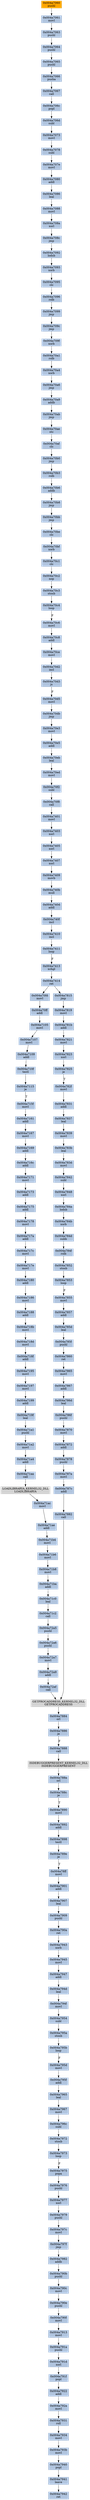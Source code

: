 strict digraph G {
	graph [bgcolor=transparent,
		name=G
	];
	node [color=lightsteelblue,
		fillcolor=lightsteelblue,
		shape=rectangle,
		style=filled
	];
	"0x004a7109"	[label="0x004a7109
addl"];
	"0x004a710f"	[label="0x004a710f
testl"];
	"0x004a7109" -> "0x004a710f"	[color="#000000"];
	"0x004a7977"	[label="0x004a7977
xorl"];
	"0x004a7979"	[label="0x004a7979
pushl"];
	"0x004a7977" -> "0x004a7979"	[color="#000000"];
	"0x004a7934"	[label="0x004a7934
movl"];
	"0x004a793b"	[label="0x004a793b
movl"];
	"0x004a7934" -> "0x004a793b"	[color="#000000"];
	"0x004a7414"	[label="0x004a7414
ret"];
	"0x004a70fd"	[label="0x004a70fd
movl"];
	"0x004a7414" -> "0x004a70fd"	[color="#000000"];
	"0x004a7815"	[label="0x004a7815
jmp"];
	"0x004a7414" -> "0x004a7815"	[color="#000000"];
	"0x004a7413"	[label="0x004a7413
xchgl"];
	"0x004a7413" -> "0x004a7414"	[color="#000000"];
	"0x004a740b"	[label="0x004a740b
mull"];
	"0x004a740d"	[label="0x004a740d
addl"];
	"0x004a740b" -> "0x004a740d"	[color="#000000"];
	"0x004a7852"	[label="0x004a7852
stosb"];
	"0x004a7853"	[label="0x004a7853
loop"];
	"0x004a7852" -> "0x004a7853"	[color="#000000"];
	"0x004a7907"	[label="0x004a7907
leal"];
	"0x004a7909"	[label="0x004a7909
pushl"];
	"0x004a7907" -> "0x004a7909"	[color="#000000"];
	"0x004a7180"	[label="0x004a7180
addl"];
	"0x004a7186"	[label="0x004a7186
movl"];
	"0x004a7180" -> "0x004a7186"	[color="#000000"];
	"0x004a71a4"	[label="0x004a71a4
addl"];
	"0x004a71aa"	[label="0x004a71aa
call"];
	"0x004a71a4" -> "0x004a71aa"	[color="#000000"];
	"0x004a7973"	[label="0x004a7973
loop"];
	"0x004a7975"	[label="0x004a7975
popa"];
	"0x004a7973" -> "0x004a7975"	[color="#000000",
		label=F];
	"0x004a70d5"	[label="0x004a70d5
movl"];
	"0x004a70db"	[label="0x004a70db
jmp"];
	"0x004a70d5" -> "0x004a70db"	[color="#000000"];
	"0x004a7945"	[label="0x004a7945
movl"];
	"0x004a7947"	[label="0x004a7947
addl"];
	"0x004a7945" -> "0x004a7947"	[color="#000000"];
	"0x004a787a"	[label="0x004a787a
movl"];
	"0x004a787c"	[label="0x004a787c
addl"];
	"0x004a787a" -> "0x004a787c"	[color="#000000"];
	"0x004a7892"	[label="0x004a7892
addl"];
	"0x004a7898"	[label="0x004a7898
testl"];
	"0x004a7892" -> "0x004a7898"	[color="#000000"];
	"0x004a7188"	[label="0x004a7188
addl"];
	"0x004a718b"	[label="0x004a718b
movl"];
	"0x004a7188" -> "0x004a718b"	[color="#000000"];
	"0x004a7096"	[label="0x004a7096
rolb"];
	"0x004a7099"	[label="0x004a7099
jmp"];
	"0x004a7096" -> "0x004a7099"	[color="#000000"];
	"0x004a717e"	[label="0x004a717e
movl"];
	"0x004a717e" -> "0x004a7180"	[color="#000000"];
	"0x004a790a"	[label="0x004a790a
ret"];
	"0x004a7943"	[label="0x004a7943
xorb"];
	"0x004a790a" -> "0x004a7943"	[color="#000000"];
	"0x004a718d"	[label="0x004a718d
movl"];
	"0x004a718f"	[label="0x004a718f
addl"];
	"0x004a718d" -> "0x004a718f"	[color="#000000"];
	"0x004a7882"	[label="0x004a7882
call"];
	"0x004a787c" -> "0x004a7882"	[color="#000000"];
	"0x004a7173"	[label="0x004a7173
addl"];
	"0x004a7175"	[label="0x004a7175
addl"];
	"0x004a7173" -> "0x004a7175"	[color="#000000"];
	"0x004a72af"	[label="0x004a72af
call"];
	GETPROCADDRESS_KERNEL32_DLL	[color=lightgrey,
		fillcolor=lightgrey,
		label="GETPROCADDRESS_KERNEL32_DLL
GETPROCADDRESS"];
	"0x004a72af" -> GETPROCADDRESS_KERNEL32_DLL	[color="#000000"];
	"0x004a70ff"	[label="0x004a70ff
addl"];
	"0x004a7105"	[label="0x004a7105
movl"];
	"0x004a70ff" -> "0x004a7105"	[color="#000000"];
	"0x004a790f"	[label="0x004a790f
movl"];
	"0x004a7913"	[label="0x004a7913
movl"];
	"0x004a790f" -> "0x004a7913"	[color="#000000"];
	"0x004a70e3"	[label="0x004a70e3
movl"];
	"0x004a70db" -> "0x004a70e3"	[color="#000000"];
	"0x004a7409"	[label="0x004a7409
movb"];
	"0x004a7409" -> "0x004a740b"	[color="#000000"];
	"0x004a709c"	[label="0x004a709c
jmp"];
	"0x004a7099" -> "0x004a709c"	[color="#000000"];
	"0x004a71c0"	[label="0x004a71c0
leal"];
	"0x004a71c2"	[label="0x004a71c2
call"];
	"0x004a71c0" -> "0x004a71c2"	[color="#000000"];
	"0x004a794d"	[label="0x004a794d
leal"];
	"0x004a794f"	[label="0x004a794f
movl"];
	"0x004a794d" -> "0x004a794f"	[color="#000000"];
	LOADLIBRARYA_KERNEL32_DLL	[color=lightgrey,
		fillcolor=lightgrey,
		label="LOADLIBRARYA_KERNEL32_DLL
LOADLIBRARYA"];
	"0x004a71ac"	[label="0x004a71ac
movl"];
	LOADLIBRARYA_KERNEL32_DLL -> "0x004a71ac"	[color="#000000"];
	"0x004a70b3"	[label="0x004a70b3
rolb"];
	"0x004a70b6"	[label="0x004a70b6
addb"];
	"0x004a70b3" -> "0x004a70b6"	[color="#000000"];
	"0x004a782f"	[label="0x004a782f
movl"];
	"0x004a7831"	[label="0x004a7831
addl"];
	"0x004a782f" -> "0x004a7831"	[color="#000000"];
	"0x004a70c8"	[label="0x004a70c8
addl"];
	"0x004a70ce"	[label="0x004a70ce
movl"];
	"0x004a70c8" -> "0x004a70ce"	[color="#000000"];
	"0x004a70e5"	[label="0x004a70e5
addl"];
	"0x004a70eb"	[label="0x004a70eb
leal"];
	"0x004a70e5" -> "0x004a70eb"	[color="#000000"];
	"0x004a70bf"	[label="0x004a70bf
xorb"];
	"0x004a70c1"	[label="0x004a70c1
clc"];
	"0x004a70bf" -> "0x004a70c1"	[color="#000000"];
	"0x004a7823"	[label="0x004a7823
xorl"];
	"0x004a7825"	[label="0x004a7825
je"];
	"0x004a7823" -> "0x004a7825"	[color="#000000"];
	"0x004a7078"	[label="0x004a7078
subl"];
	"0x004a707e"	[label="0x004a707e
movl"];
	"0x004a7078" -> "0x004a707e"	[color="#000000"];
	"0x004a7940"	[label="0x004a7940
popl"];
	"0x004a7941"	[label="0x004a7941
leave"];
	"0x004a7940" -> "0x004a7941"	[color="#000000"];
	"0x004a70f8"	[label="0x004a70f8
call"];
	"0x004a7401"	[label="0x004a7401
movl"];
	"0x004a70f8" -> "0x004a7401"	[color="#000000"];
	"0x004a70a4"	[label="0x004a70a4
xorb"];
	"0x004a70a6"	[label="0x004a70a6
jmp"];
	"0x004a70a4" -> "0x004a70a6"	[color="#000000"];
	"0x004a78ff"	[label="0x004a78ff
movl"];
	"0x004a7901"	[label="0x004a7901
addl"];
	"0x004a78ff" -> "0x004a7901"	[color="#000000"];
	"0x004a70e3" -> "0x004a70e5"	[color="#000000"];
	"0x004a7942"	[label="0x004a7942
ret"];
	"0x004a7941" -> "0x004a7942"	[color="#000000"];
	"0x004a70ab"	[label="0x004a70ab
jmp"];
	"0x004a70ae"	[label="0x004a70ae
stc"];
	"0x004a70ab" -> "0x004a70ae"	[color="#000000"];
	"0x004a7976"	[label="0x004a7976
pushl"];
	"0x004a7975" -> "0x004a7976"	[color="#000000"];
	"0x004a789e"	[label="0x004a789e
je"];
	"0x004a7898" -> "0x004a789e"	[color="#000000"];
	"0x004a7410"	[label="0x004a7410
incl"];
	"0x004a7411"	[label="0x004a7411
loop"];
	"0x004a7410" -> "0x004a7411"	[color="#000000"];
	"0x004a740f"	[label="0x004a740f
incl"];
	"0x004a740d" -> "0x004a740f"	[color="#000000"];
	"0x004a7186" -> "0x004a7188"	[color="#000000"];
	ISDEBUGGERPRESENT_KERNEL32_DLL	[color=lightgrey,
		fillcolor=lightgrey,
		label="ISDEBUGGERPRESENT_KERNEL32_DLL
ISDEBUGGERPRESENT"];
	"0x004a788a"	[label="0x004a788a
orl"];
	ISDEBUGGERPRESENT_KERNEL32_DLL -> "0x004a788a"	[color="#000000"];
	"0x004a7088"	[label="0x004a7088
movl"];
	"0x004a708a"	[label="0x004a708a
xorl"];
	"0x004a7088" -> "0x004a708a"	[color="#000000"];
	"0x004a7931"	[label="0x004a7931
roll"];
	"0x004a7931" -> "0x004a7934"	[color="#000000"];
	"0x004a71b8"	[label="0x004a71b8
movl"];
	"0x004a71ba"	[label="0x004a71ba
addl"];
	"0x004a71b8" -> "0x004a71ba"	[color="#000000"];
	"0x004a7922"	[label="0x004a7922
addl"];
	"0x004a792a"	[label="0x004a792a
movl"];
	"0x004a7922" -> "0x004a792a"	[color="#000000"];
	"0x004a7065"	[label="0x004a7065
pushl"];
	"0x004a7066"	[label="0x004a7066
pusha"];
	"0x004a7065" -> "0x004a7066"	[color="#000000"];
	"0x004a784f"	[label="0x004a784f
rolb"];
	"0x004a784f" -> "0x004a7852"	[color="#000000"];
	"0x004a7095"	[label="0x004a7095
clc"];
	"0x004a7095" -> "0x004a7096"	[color="#000000"];
	"0x004a783d"	[label="0x004a783d
movl"];
	"0x004a7842"	[label="0x004a7842
subl"];
	"0x004a783d" -> "0x004a7842"	[color="#000000"];
	"0x004a785d"	[label="0x004a785d
leal"];
	"0x004a785f"	[label="0x004a785f
pushl"];
	"0x004a785d" -> "0x004a785f"	[color="#000000"];
	"0x004a7405"	[label="0x004a7405
xorl"];
	"0x004a7407"	[label="0x004a7407
xorl"];
	"0x004a7405" -> "0x004a7407"	[color="#000000"];
	"0x004a71a1"	[label="0x004a71a1
pushl"];
	"0x004a71a2"	[label="0x004a71a2
movl"];
	"0x004a71a1" -> "0x004a71a2"	[color="#000000"];
	"0x004a716c"	[label="0x004a716c
addl"];
	"0x004a7171"	[label="0x004a7171
movl"];
	"0x004a716c" -> "0x004a7171"	[color="#000000"];
	"0x004a7867"	[label="0x004a7867
addl"];
	"0x004a786d"	[label="0x004a786d
leal"];
	"0x004a7867" -> "0x004a786d"	[color="#000000"];
	"0x004a7063"	[label="0x004a7063
pushl"];
	"0x004a7064"	[label="0x004a7064
pushl"];
	"0x004a7063" -> "0x004a7064"	[color="#000000"];
	"0x004a7060"	[color=lightgrey,
		fillcolor=orange,
		label="0x004a7060
pushl"];
	"0x004a7061"	[label="0x004a7061
movl"];
	"0x004a7060" -> "0x004a7061"	[color="#000000"];
	"0x004a709f"	[label="0x004a709f
xorb"];
	"0x004a70a1"	[label="0x004a70a1
rolb"];
	"0x004a709f" -> "0x004a70a1"	[color="#000000"];
	"0x004a797c"	[label="0x004a797c
movl"];
	"0x004a797f"	[label="0x004a797f
jmp"];
	"0x004a797c" -> "0x004a797f"	[color="#000000"];
	"0x004a70c6"	[label="0x004a70c6
movl"];
	"0x004a70c6" -> "0x004a70c8"	[color="#000000"];
	"0x004a7870"	[label="0x004a7870
movl"];
	"0x004a7872"	[label="0x004a7872
addl"];
	"0x004a7870" -> "0x004a7872"	[color="#000000"];
	"0x004a71ba" -> "0x004a71c0"	[color="#000000"];
	"0x004a7403"	[label="0x004a7403
xorl"];
	"0x004a7403" -> "0x004a7405"	[color="#000000"];
	"0x004a783b"	[label="0x004a783b
leal"];
	"0x004a783b" -> "0x004a783d"	[color="#000000"];
	"0x004a7107"	[label="0x004a7107
movl"];
	"0x004a7105" -> "0x004a7107"	[color="#000000"];
	"0x004a795b"	[label="0x004a795b
loop"];
	"0x004a795d"	[label="0x004a795d
movl"];
	"0x004a795b" -> "0x004a795d"	[color="#000000",
		label=F];
	"0x004a7401" -> "0x004a7403"	[color="#000000"];
	"0x004a7888"	[label="0x004a7888
call"];
	"0x004a7888" -> ISDEBUGGERPRESENT_KERNEL32_DLL	[color="#000000"];
	"0x004a70ed"	[label="0x004a70ed
movl"];
	"0x004a70eb" -> "0x004a70ed"	[color="#000000"];
	"0x004a70c3"	[label="0x004a70c3
stosb"];
	"0x004a70c4"	[label="0x004a70c4
loop"];
	"0x004a70c3" -> "0x004a70c4"	[color="#000000"];
	"0x004a784a"	[label="0x004a784a
lodsb"];
	"0x004a784b"	[label="0x004a784b
xorb"];
	"0x004a784a" -> "0x004a784b"	[color="#000000"];
	"0x004a7819"	[label="0x004a7819
movl"];
	"0x004a781b"	[label="0x004a781b
addl"];
	"0x004a7819" -> "0x004a781b"	[color="#000000"];
	"0x004a791f"	[label="0x004a791f
popl"];
	"0x004a791f" -> "0x004a7922"	[color="#000000"];
	"0x004a7860"	[label="0x004a7860
ret"];
	"0x004a7865"	[label="0x004a7865
movl"];
	"0x004a7860" -> "0x004a7865"	[color="#000000"];
	"0x004a7865" -> "0x004a7867"	[color="#000000"];
	"0x004a795f"	[label="0x004a795f
addl"];
	"0x004a7965"	[label="0x004a7965
leal"];
	"0x004a795f" -> "0x004a7965"	[color="#000000"];
	"0x004a706c"	[label="0x004a706c
popl"];
	"0x004a706d"	[label="0x004a706d
subl"];
	"0x004a706c" -> "0x004a706d"	[color="#000000"];
	"0x004a7878"	[label="0x004a7878
pushl"];
	"0x004a7878" -> "0x004a787a"	[color="#000000"];
	"0x004a7064" -> "0x004a7065"	[color="#000000"];
	"0x004a7825" -> "0x004a782f"	[color="#000000",
		label=T];
	"0x004a7107" -> "0x004a7109"	[color="#000000"];
	"0x004a70b0"	[label="0x004a70b0
jmp"];
	"0x004a70b0" -> "0x004a70b3"	[color="#000000"];
	"0x004a7848"	[label="0x004a7848
xorl"];
	"0x004a7848" -> "0x004a784a"	[color="#000000"];
	"0x004a790c"	[label="0x004a790c
movl"];
	"0x004a790e"	[label="0x004a790e
pushl"];
	"0x004a790c" -> "0x004a790e"	[color="#000000"];
	"0x004a709c" -> "0x004a709f"	[color="#000000"];
	"0x004a71a2" -> "0x004a71a4"	[color="#000000"];
	"0x004a7407" -> "0x004a7409"	[color="#000000"];
	"0x004a7967"	[label="0x004a7967
movl"];
	"0x004a7965" -> "0x004a7967"	[color="#000000"];
	"0x004a795d" -> "0x004a795f"	[color="#000000"];
	"0x004a70d3"	[label="0x004a70d3
js"];
	"0x004a70d3" -> "0x004a70d5"	[color="#000000",
		label=F];
	"0x004a70c4" -> "0x004a70c6"	[color="#000000",
		label=F];
	"0x004a7092"	[label="0x004a7092
lodsb"];
	"0x004a7093"	[label="0x004a7093
xorb"];
	"0x004a7092" -> "0x004a7093"	[color="#000000"];
	"0x004a792a" -> "0x004a7931"	[color="#000000"];
	"0x004a790e" -> "0x004a790f"	[color="#000000"];
	"0x004a72a5"	[label="0x004a72a5
pushl"];
	"0x004a71c2" -> "0x004a72a5"	[color="#000000"];
	"0x004a7954"	[label="0x004a7954
subl"];
	"0x004a794f" -> "0x004a7954"	[color="#000000"];
	"0x004a7115"	[label="0x004a7115
je"];
	"0x004a710f" -> "0x004a7115"	[color="#000000"];
	"0x004a793b" -> "0x004a7940"	[color="#000000"];
	"0x004a7086"	[label="0x004a7086
leal"];
	"0x004a7086" -> "0x004a7088"	[color="#000000"];
	"0x004a719f"	[label="0x004a719f
leal"];
	"0x004a719f" -> "0x004a71a1"	[color="#000000"];
	"0x004a7839"	[label="0x004a7839
movl"];
	"0x004a7839" -> "0x004a783b"	[color="#000000"];
	"0x004a7197"	[label="0x004a7197
movl"];
	"0x004a7199"	[label="0x004a7199
addl"];
	"0x004a7197" -> "0x004a7199"	[color="#000000"];
	"0x004a7979" -> "0x004a797c"	[color="#000000"];
	"0x004a7195"	[label="0x004a7195
movl"];
	"0x004a718f" -> "0x004a7195"	[color="#000000"];
	"0x004a7857"	[label="0x004a7857
addl"];
	"0x004a7857" -> "0x004a785d"	[color="#000000"];
	"0x004a784d"	[label="0x004a784d
subb"];
	"0x004a784d" -> "0x004a784f"	[color="#000000"];
	"0x004a7976" -> "0x004a7977"	[color="#000000"];
	"0x004a715f"	[label="0x004a715f
movl"];
	"0x004a7161"	[label="0x004a7161
addl"];
	"0x004a715f" -> "0x004a7161"	[color="#000000"];
	"0x004a785f" -> "0x004a7860"	[color="#000000"];
	"0x004a71b6"	[label="0x004a71b6
movl"];
	"0x004a71b6" -> "0x004a71b8"	[color="#000000"];
	"0x004a7080"	[label="0x004a7080
addl"];
	"0x004a7080" -> "0x004a7086"	[color="#000000"];
	"0x004a7872" -> "0x004a7878"	[color="#000000"];
	"0x004a70c2"	[label="0x004a70c2
nop"];
	"0x004a70c1" -> "0x004a70c2"	[color="#000000"];
	"0x004a788c"	[label="0x004a788c
je"];
	"0x004a7890"	[label="0x004a7890
movl"];
	"0x004a788c" -> "0x004a7890"	[color="#000000",
		label=T];
	"0x004a7169"	[label="0x004a7169
addl"];
	"0x004a7169" -> "0x004a716c"	[color="#000000"];
	"0x004a70af"	[label="0x004a70af
clc"];
	"0x004a70af" -> "0x004a70b0"	[color="#000000"];
	"0x004a7909" -> "0x004a790a"	[color="#000000"];
	"0x004a70b8"	[label="0x004a70b8
jmp"];
	"0x004a70b6" -> "0x004a70b8"	[color="#000000"];
	"0x004a7884"	[label="0x004a7884
orl"];
	"0x004a7886"	[label="0x004a7886
je"];
	"0x004a7884" -> "0x004a7886"	[color="#000000"];
	GETPROCADDRESS_KERNEL32_DLL -> "0x004a7884"	[color="#000000"];
	"0x004a791a"	[label="0x004a791a
pushl"];
	"0x004a791d"	[label="0x004a791d
xorl"];
	"0x004a791a" -> "0x004a791d"	[color="#000000"];
	"0x004a7842" -> "0x004a7848"	[color="#000000"];
	"0x004a7982"	[label="0x004a7982
addb"];
	"0x004a797f" -> "0x004a7982"	[color="#000000"];
	"0x004a7411" -> "0x004a7413"	[color="#000000",
		label=F];
	"0x004a70d2"	[label="0x004a70d2
incl"];
	"0x004a70d2" -> "0x004a70d3"	[color="#000000"];
	"0x004a707e" -> "0x004a7080"	[color="#000000"];
	"0x004a788a" -> "0x004a788c"	[color="#000000"];
	"0x004a7837"	[label="0x004a7837
leal"];
	"0x004a7831" -> "0x004a7837"	[color="#000000"];
	"0x004a70ce" -> "0x004a70d2"	[color="#000000"];
	"0x004a71ae"	[label="0x004a71ae
addl"];
	"0x004a71b4"	[label="0x004a71b4
movl"];
	"0x004a71ae" -> "0x004a71b4"	[color="#000000"];
	"0x004a70c2" -> "0x004a70c3"	[color="#000000"];
	"0x004a7167"	[label="0x004a7167
movl"];
	"0x004a7161" -> "0x004a7167"	[color="#000000"];
	"0x004a7943" -> "0x004a7945"	[color="#000000"];
	"0x004a7882" -> GETPROCADDRESS_KERNEL32_DLL	[color="#000000"];
	"0x004a708c"	[label="0x004a708c
jmp"];
	"0x004a708c" -> "0x004a7092"	[color="#000000"];
	"0x004a7061" -> "0x004a7063"	[color="#000000"];
	"0x004a7855"	[label="0x004a7855
movl"];
	"0x004a7855" -> "0x004a7857"	[color="#000000"];
	"0x004a70f2"	[label="0x004a70f2
subl"];
	"0x004a70ed" -> "0x004a70f2"	[color="#000000"];
	"0x004a7115" -> "0x004a715f"	[color="#000000",
		label=T];
	"0x004a7073"	[label="0x004a7073
movl"];
	"0x004a7073" -> "0x004a7078"	[color="#000000"];
	"0x004a70ae" -> "0x004a70af"	[color="#000000"];
	"0x004a70be"	[label="0x004a70be
clc"];
	"0x004a70be" -> "0x004a70bf"	[color="#000000"];
	"0x004a706d" -> "0x004a7073"	[color="#000000"];
	"0x004a7171" -> "0x004a7173"	[color="#000000"];
	"0x004a795a"	[label="0x004a795a
stosb"];
	"0x004a795a" -> "0x004a795b"	[color="#000000"];
	"0x004a786f"	[label="0x004a786f
pushl"];
	"0x004a786d" -> "0x004a786f"	[color="#000000"];
	"0x004a70f2" -> "0x004a70f8"	[color="#000000"];
	"0x004a790b"	[label="0x004a790b
pushl"];
	"0x004a790b" -> "0x004a790c"	[color="#000000"];
	"0x004a70a1" -> "0x004a70a4"	[color="#000000"];
	"0x004a784b" -> "0x004a784d"	[color="#000000"];
	"0x004a72a7"	[label="0x004a72a7
movl"];
	"0x004a72a9"	[label="0x004a72a9
addl"];
	"0x004a72a7" -> "0x004a72a9"	[color="#000000"];
	"0x004a7821"	[label="0x004a7821
movl"];
	"0x004a781b" -> "0x004a7821"	[color="#000000"];
	"0x004a7195" -> "0x004a7197"	[color="#000000"];
	"0x004a7972"	[label="0x004a7972
stosb"];
	"0x004a7972" -> "0x004a7973"	[color="#000000"];
	"0x004a70fd" -> "0x004a70ff"	[color="#000000"];
	"0x004a7947" -> "0x004a794d"	[color="#000000"];
	"0x004a717a"	[label="0x004a717a
addl"];
	"0x004a717c"	[label="0x004a717c
movl"];
	"0x004a717a" -> "0x004a717c"	[color="#000000"];
	"0x004a740f" -> "0x004a7410"	[color="#000000"];
	"0x004a7067"	[label="0x004a7067
call"];
	"0x004a7067" -> "0x004a706c"	[color="#000000"];
	"0x004a7821" -> "0x004a7823"	[color="#000000"];
	"0x004a786f" -> "0x004a7870"	[color="#000000"];
	"0x004a7199" -> "0x004a719f"	[color="#000000"];
	"0x004a796c"	[label="0x004a796c
subl"];
	"0x004a7967" -> "0x004a796c"	[color="#000000"];
	"0x004a72a6"	[label="0x004a72a6
pushl"];
	"0x004a72a5" -> "0x004a72a6"	[color="#000000"];
	"0x004a71ac" -> "0x004a71ae"	[color="#000000"];
	"0x004a70bb"	[label="0x004a70bb
jmp"];
	"0x004a70bb" -> "0x004a70be"	[color="#000000"];
	"0x004a718b" -> "0x004a718d"	[color="#000000"];
	"0x004a70b8" -> "0x004a70bb"	[color="#000000"];
	"0x004a72a9" -> "0x004a72af"	[color="#000000"];
	"0x004a789e" -> "0x004a78ff"	[color="#000000",
		label=T];
	"0x004a7815" -> "0x004a7819"	[color="#000000"];
	"0x004a7954" -> "0x004a795a"	[color="#000000"];
	"0x004a796c" -> "0x004a7972"	[color="#000000"];
	"0x004a7178"	[label="0x004a7178
movl"];
	"0x004a7178" -> "0x004a717a"	[color="#000000"];
	"0x004a7175" -> "0x004a7178"	[color="#000000"];
	"0x004a7890" -> "0x004a7892"	[color="#000000"];
	"0x004a7901" -> "0x004a7907"	[color="#000000"];
	"0x004a7066" -> "0x004a7067"	[color="#000000"];
	"0x004a72a6" -> "0x004a72a7"	[color="#000000"];
	"0x004a7982" -> "0x004a790b"	[color="#000000"];
	"0x004a791d" -> "0x004a791f"	[color="#000000"];
	"0x004a717c" -> "0x004a717e"	[color="#000000"];
	"0x004a7886" -> "0x004a7888"	[color="#000000",
		label=F];
	"0x004a7853" -> "0x004a7855"	[color="#000000",
		label=F];
	"0x004a7837" -> "0x004a7839"	[color="#000000"];
	"0x004a7913" -> "0x004a791a"	[color="#000000"];
	"0x004a7167" -> "0x004a7169"	[color="#000000"];
	"0x004a7093" -> "0x004a7095"	[color="#000000"];
	"0x004a70a9"	[label="0x004a70a9
addb"];
	"0x004a70a9" -> "0x004a70ab"	[color="#000000"];
	"0x004a70a6" -> "0x004a70a9"	[color="#000000"];
	"0x004a71b4" -> "0x004a71b6"	[color="#000000"];
	"0x004a708a" -> "0x004a708c"	[color="#000000"];
	"0x004a71aa" -> LOADLIBRARYA_KERNEL32_DLL	[color="#000000"];
}
